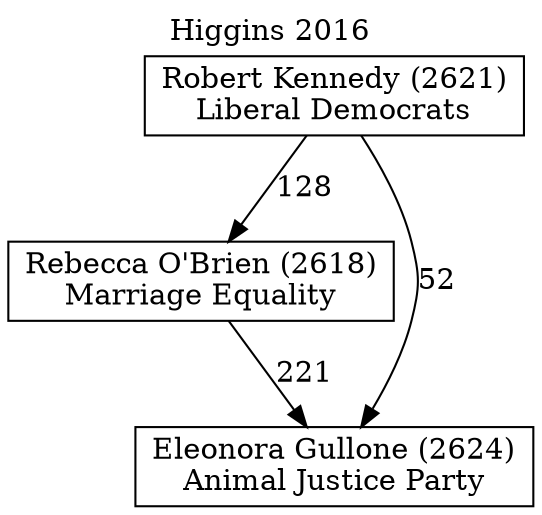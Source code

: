 // House preference flow
digraph "Eleonora Gullone (2624)_Higgins_2016" {
	graph [label="Higgins 2016" labelloc=t mclimit=10]
	node [shape=box]
	"Rebecca O'Brien (2618)" [label="Rebecca O'Brien (2618)
Marriage Equality"]
	"Eleonora Gullone (2624)" [label="Eleonora Gullone (2624)
Animal Justice Party"]
	"Robert Kennedy (2621)" [label="Robert Kennedy (2621)
Liberal Democrats"]
	"Rebecca O'Brien (2618)" -> "Eleonora Gullone (2624)" [label=221]
	"Robert Kennedy (2621)" -> "Rebecca O'Brien (2618)" [label=128]
	"Robert Kennedy (2621)" -> "Eleonora Gullone (2624)" [label=52]
}
